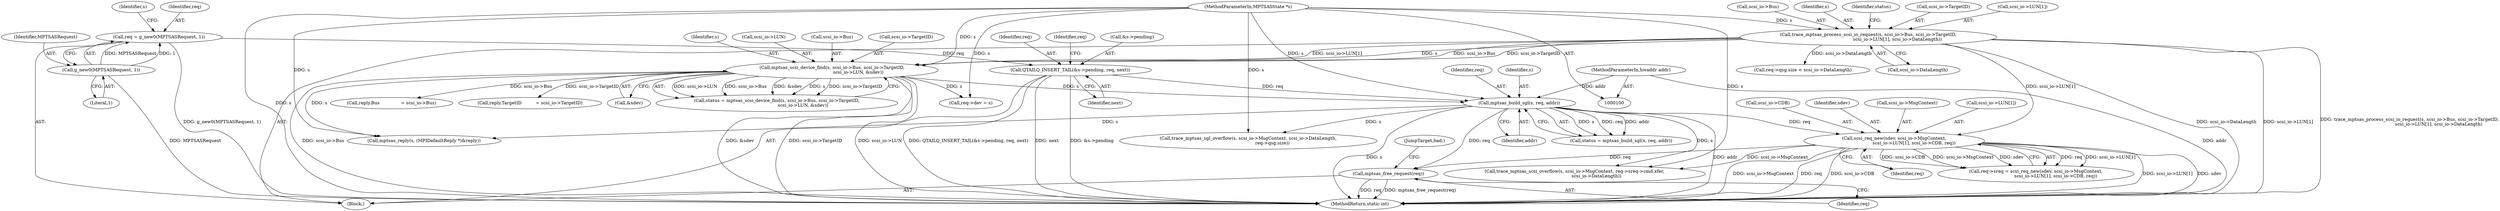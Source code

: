 digraph "0_qemu_670e56d3ed2918b3861d9216f2c0540d9e9ae0d5@API" {
"1000320" [label="(Call,mptsas_free_request(req))"];
"1000171" [label="(Call,mptsas_build_sgl(s, req, addr))"];
"1000101" [label="(MethodParameterIn,MPTSASState *s)"];
"1000129" [label="(Call,mptsas_scsi_device_find(s, scsi_io->Bus, scsi_io->TargetID,\n                                     scsi_io->LUN, &sdev))"];
"1000111" [label="(Call,trace_mptsas_process_scsi_io_request(s, scsi_io->Bus, scsi_io->TargetID,\n                                         scsi_io->LUN[1], scsi_io->DataLength))"];
"1000151" [label="(Call,QTAILQ_INSERT_TAIL(&s->pending, req, next))"];
"1000146" [label="(Call,req = g_new0(MPTSASRequest, 1))"];
"1000148" [label="(Call,g_new0(MPTSASRequest, 1))"];
"1000103" [label="(MethodParameterIn,hwaddr addr)"];
"1000211" [label="(Call,scsi_req_new(sdev, scsi_io->MsgContext,\n                            scsi_io->LUN[1], scsi_io->CDB, req))"];
"1000116" [label="(Call,scsi_io->TargetID)"];
"1000130" [label="(Identifier,s)"];
"1000111" [label="(Call,trace_mptsas_process_scsi_io_request(s, scsi_io->Bus, scsi_io->TargetID,\n                                         scsi_io->LUN[1], scsi_io->DataLength))"];
"1000101" [label="(MethodParameterIn,MPTSASState *s)"];
"1000392" [label="(Call,mptsas_reply(s, (MPIDefaultReply *)&reply))"];
"1000151" [label="(Call,QTAILQ_INSERT_TAIL(&s->pending, req, next))"];
"1000221" [label="(Call,scsi_io->CDB)"];
"1000157" [label="(Identifier,next)"];
"1000180" [label="(Call,req->qsg.size < scsi_io->DataLength)"];
"1000127" [label="(Call,status = mptsas_scsi_device_find(s, scsi_io->Bus, scsi_io->TargetID,\n                                     scsi_io->LUN, &sdev))"];
"1000212" [label="(Identifier,sdev)"];
"1000174" [label="(Identifier,addr)"];
"1000119" [label="(Call,scsi_io->LUN[1])"];
"1000124" [label="(Call,scsi_io->DataLength)"];
"1000213" [label="(Call,scsi_io->MsgContext)"];
"1000113" [label="(Call,scsi_io->Bus)"];
"1000207" [label="(Call,req->sreq = scsi_req_new(sdev, scsi_io->MsgContext,\n                            scsi_io->LUN[1], scsi_io->CDB, req))"];
"1000173" [label="(Identifier,req)"];
"1000129" [label="(Call,mptsas_scsi_device_find(s, scsi_io->Bus, scsi_io->TargetID,\n                                     scsi_io->LUN, &sdev))"];
"1000190" [label="(Call,trace_mptsas_sgl_overflow(s, scsi_io->MsgContext, scsi_io->DataLength,\n                                  req->qsg.size))"];
"1000147" [label="(Identifier,req)"];
"1000322" [label="(JumpTarget,bad:)"];
"1000320" [label="(Call,mptsas_free_request(req))"];
"1000137" [label="(Call,scsi_io->LUN)"];
"1000301" [label="(Call,trace_mptsas_scsi_overflow(s, scsi_io->MsgContext, req->sreq->cmd.xfer,\n                               scsi_io->DataLength))"];
"1000131" [label="(Call,scsi_io->Bus)"];
"1000211" [label="(Call,scsi_req_new(sdev, scsi_io->MsgContext,\n                            scsi_io->LUN[1], scsi_io->CDB, req))"];
"1000152" [label="(Call,&s->pending)"];
"1000156" [label="(Identifier,req)"];
"1000112" [label="(Identifier,s)"];
"1000150" [label="(Literal,1)"];
"1000216" [label="(Call,scsi_io->LUN[1])"];
"1000128" [label="(Identifier,status)"];
"1000400" [label="(MethodReturn,static int)"];
"1000149" [label="(Identifier,MPTSASRequest)"];
"1000224" [label="(Identifier,req)"];
"1000172" [label="(Identifier,s)"];
"1000336" [label="(Call,reply.Bus               = scsi_io->Bus)"];
"1000321" [label="(Identifier,req)"];
"1000134" [label="(Call,scsi_io->TargetID)"];
"1000329" [label="(Call,reply.TargetID          = scsi_io->TargetID)"];
"1000148" [label="(Call,g_new0(MPTSASRequest, 1))"];
"1000171" [label="(Call,mptsas_build_sgl(s, req, addr))"];
"1000169" [label="(Call,status = mptsas_build_sgl(s, req, addr))"];
"1000103" [label="(MethodParameterIn,hwaddr addr)"];
"1000164" [label="(Call,req->dev = s)"];
"1000160" [label="(Identifier,req)"];
"1000154" [label="(Identifier,s)"];
"1000146" [label="(Call,req = g_new0(MPTSASRequest, 1))"];
"1000104" [label="(Block,)"];
"1000140" [label="(Call,&sdev)"];
"1000320" -> "1000104"  [label="AST: "];
"1000320" -> "1000321"  [label="CFG: "];
"1000321" -> "1000320"  [label="AST: "];
"1000322" -> "1000320"  [label="CFG: "];
"1000320" -> "1000400"  [label="DDG: req"];
"1000320" -> "1000400"  [label="DDG: mptsas_free_request(req)"];
"1000171" -> "1000320"  [label="DDG: req"];
"1000211" -> "1000320"  [label="DDG: req"];
"1000171" -> "1000169"  [label="AST: "];
"1000171" -> "1000174"  [label="CFG: "];
"1000172" -> "1000171"  [label="AST: "];
"1000173" -> "1000171"  [label="AST: "];
"1000174" -> "1000171"  [label="AST: "];
"1000169" -> "1000171"  [label="CFG: "];
"1000171" -> "1000400"  [label="DDG: s"];
"1000171" -> "1000400"  [label="DDG: addr"];
"1000171" -> "1000169"  [label="DDG: s"];
"1000171" -> "1000169"  [label="DDG: req"];
"1000171" -> "1000169"  [label="DDG: addr"];
"1000101" -> "1000171"  [label="DDG: s"];
"1000129" -> "1000171"  [label="DDG: s"];
"1000151" -> "1000171"  [label="DDG: req"];
"1000103" -> "1000171"  [label="DDG: addr"];
"1000171" -> "1000190"  [label="DDG: s"];
"1000171" -> "1000211"  [label="DDG: req"];
"1000171" -> "1000301"  [label="DDG: s"];
"1000171" -> "1000392"  [label="DDG: s"];
"1000101" -> "1000100"  [label="AST: "];
"1000101" -> "1000400"  [label="DDG: s"];
"1000101" -> "1000111"  [label="DDG: s"];
"1000101" -> "1000129"  [label="DDG: s"];
"1000101" -> "1000164"  [label="DDG: s"];
"1000101" -> "1000190"  [label="DDG: s"];
"1000101" -> "1000301"  [label="DDG: s"];
"1000101" -> "1000392"  [label="DDG: s"];
"1000129" -> "1000127"  [label="AST: "];
"1000129" -> "1000140"  [label="CFG: "];
"1000130" -> "1000129"  [label="AST: "];
"1000131" -> "1000129"  [label="AST: "];
"1000134" -> "1000129"  [label="AST: "];
"1000137" -> "1000129"  [label="AST: "];
"1000140" -> "1000129"  [label="AST: "];
"1000127" -> "1000129"  [label="CFG: "];
"1000129" -> "1000400"  [label="DDG: &sdev"];
"1000129" -> "1000400"  [label="DDG: scsi_io->TargetID"];
"1000129" -> "1000400"  [label="DDG: scsi_io->LUN"];
"1000129" -> "1000400"  [label="DDG: scsi_io->Bus"];
"1000129" -> "1000127"  [label="DDG: scsi_io->LUN"];
"1000129" -> "1000127"  [label="DDG: scsi_io->Bus"];
"1000129" -> "1000127"  [label="DDG: &sdev"];
"1000129" -> "1000127"  [label="DDG: s"];
"1000129" -> "1000127"  [label="DDG: scsi_io->TargetID"];
"1000111" -> "1000129"  [label="DDG: s"];
"1000111" -> "1000129"  [label="DDG: scsi_io->Bus"];
"1000111" -> "1000129"  [label="DDG: scsi_io->TargetID"];
"1000111" -> "1000129"  [label="DDG: scsi_io->LUN[1]"];
"1000129" -> "1000164"  [label="DDG: s"];
"1000129" -> "1000329"  [label="DDG: scsi_io->TargetID"];
"1000129" -> "1000336"  [label="DDG: scsi_io->Bus"];
"1000129" -> "1000392"  [label="DDG: s"];
"1000111" -> "1000104"  [label="AST: "];
"1000111" -> "1000124"  [label="CFG: "];
"1000112" -> "1000111"  [label="AST: "];
"1000113" -> "1000111"  [label="AST: "];
"1000116" -> "1000111"  [label="AST: "];
"1000119" -> "1000111"  [label="AST: "];
"1000124" -> "1000111"  [label="AST: "];
"1000128" -> "1000111"  [label="CFG: "];
"1000111" -> "1000400"  [label="DDG: scsi_io->LUN[1]"];
"1000111" -> "1000400"  [label="DDG: trace_mptsas_process_scsi_io_request(s, scsi_io->Bus, scsi_io->TargetID,\n                                         scsi_io->LUN[1], scsi_io->DataLength)"];
"1000111" -> "1000400"  [label="DDG: scsi_io->DataLength"];
"1000111" -> "1000180"  [label="DDG: scsi_io->DataLength"];
"1000111" -> "1000211"  [label="DDG: scsi_io->LUN[1]"];
"1000151" -> "1000104"  [label="AST: "];
"1000151" -> "1000157"  [label="CFG: "];
"1000152" -> "1000151"  [label="AST: "];
"1000156" -> "1000151"  [label="AST: "];
"1000157" -> "1000151"  [label="AST: "];
"1000160" -> "1000151"  [label="CFG: "];
"1000151" -> "1000400"  [label="DDG: QTAILQ_INSERT_TAIL(&s->pending, req, next)"];
"1000151" -> "1000400"  [label="DDG: next"];
"1000151" -> "1000400"  [label="DDG: &s->pending"];
"1000146" -> "1000151"  [label="DDG: req"];
"1000146" -> "1000104"  [label="AST: "];
"1000146" -> "1000148"  [label="CFG: "];
"1000147" -> "1000146"  [label="AST: "];
"1000148" -> "1000146"  [label="AST: "];
"1000154" -> "1000146"  [label="CFG: "];
"1000146" -> "1000400"  [label="DDG: g_new0(MPTSASRequest, 1)"];
"1000148" -> "1000146"  [label="DDG: MPTSASRequest"];
"1000148" -> "1000146"  [label="DDG: 1"];
"1000148" -> "1000150"  [label="CFG: "];
"1000149" -> "1000148"  [label="AST: "];
"1000150" -> "1000148"  [label="AST: "];
"1000148" -> "1000400"  [label="DDG: MPTSASRequest"];
"1000103" -> "1000100"  [label="AST: "];
"1000103" -> "1000400"  [label="DDG: addr"];
"1000211" -> "1000207"  [label="AST: "];
"1000211" -> "1000224"  [label="CFG: "];
"1000212" -> "1000211"  [label="AST: "];
"1000213" -> "1000211"  [label="AST: "];
"1000216" -> "1000211"  [label="AST: "];
"1000221" -> "1000211"  [label="AST: "];
"1000224" -> "1000211"  [label="AST: "];
"1000207" -> "1000211"  [label="CFG: "];
"1000211" -> "1000400"  [label="DDG: scsi_io->CDB"];
"1000211" -> "1000400"  [label="DDG: scsi_io->LUN[1]"];
"1000211" -> "1000400"  [label="DDG: sdev"];
"1000211" -> "1000400"  [label="DDG: scsi_io->MsgContext"];
"1000211" -> "1000400"  [label="DDG: req"];
"1000211" -> "1000207"  [label="DDG: req"];
"1000211" -> "1000207"  [label="DDG: scsi_io->LUN[1]"];
"1000211" -> "1000207"  [label="DDG: scsi_io->CDB"];
"1000211" -> "1000207"  [label="DDG: scsi_io->MsgContext"];
"1000211" -> "1000207"  [label="DDG: sdev"];
"1000211" -> "1000301"  [label="DDG: scsi_io->MsgContext"];
}
